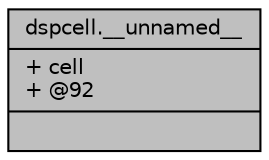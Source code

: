 digraph "dspcell.__unnamed__"
{
 // INTERACTIVE_SVG=YES
  bgcolor="transparent";
  edge [fontname="Helvetica",fontsize="10",labelfontname="Helvetica",labelfontsize="10"];
  node [fontname="Helvetica",fontsize="10",shape=record];
  Node222 [label="{dspcell.__unnamed__\n|+ cell\l+ @92\l|}",height=0.2,width=0.4,color="black", fillcolor="grey75", style="filled", fontcolor="black"];
}
